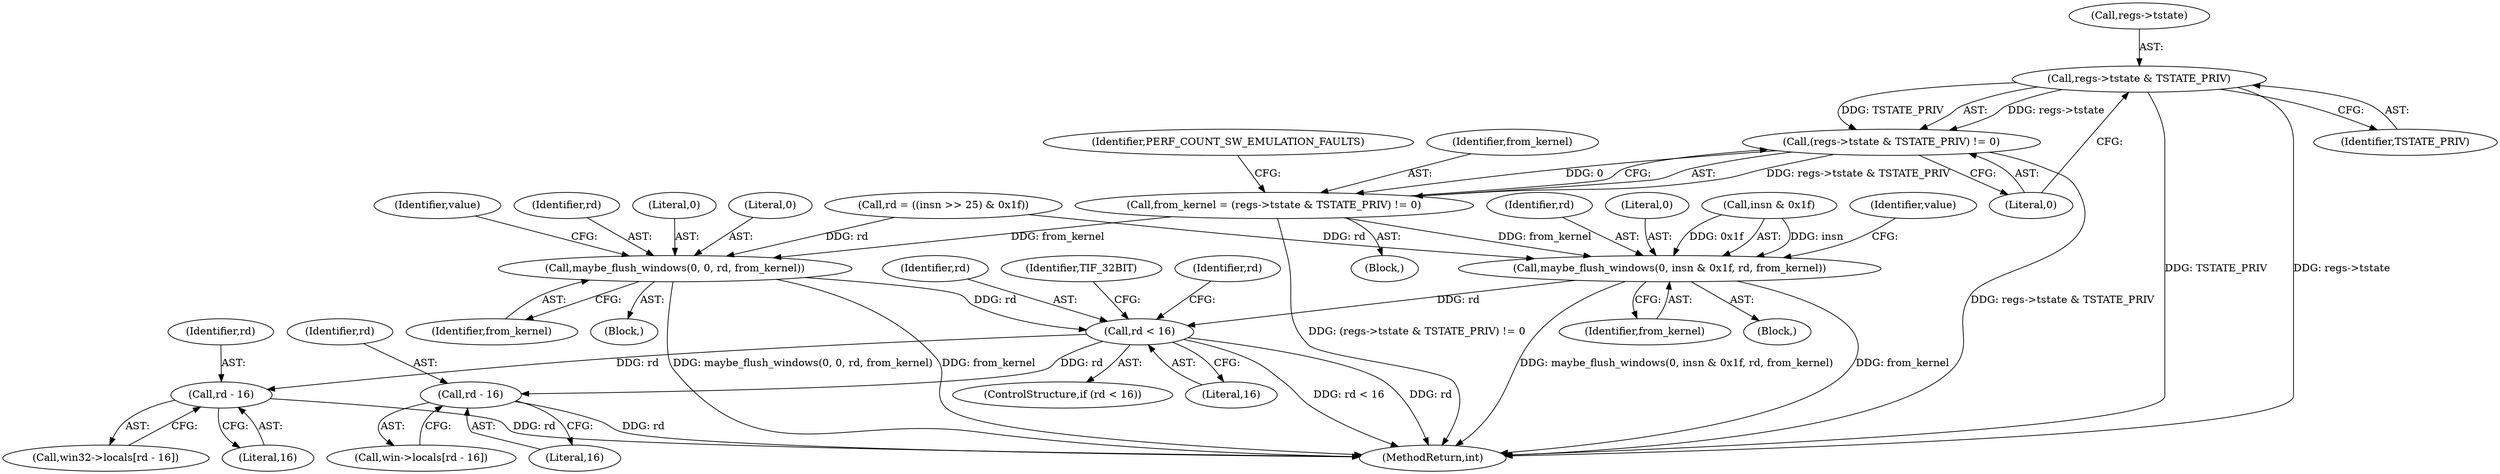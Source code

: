 digraph "0_linux_a8b0ca17b80e92faab46ee7179ba9e99ccb61233_37@pointer" {
"1000119" [label="(Call,regs->tstate & TSTATE_PRIV)"];
"1000118" [label="(Call,(regs->tstate & TSTATE_PRIV) != 0)"];
"1000116" [label="(Call,from_kernel = (regs->tstate & TSTATE_PRIV) != 0)"];
"1000136" [label="(Call,maybe_flush_windows(0, 0, rd, from_kernel))"];
"1000186" [label="(Call,rd < 16)"];
"1000226" [label="(Call,rd - 16)"];
"1000250" [label="(Call,rd - 16)"];
"1000147" [label="(Call,maybe_flush_windows(0, insn & 0x1f, rd, from_kernel))"];
"1000187" [label="(Identifier,rd)"];
"1000123" [label="(Identifier,TSTATE_PRIV)"];
"1000146" [label="(Block,)"];
"1000203" [label="(Identifier,TIF_32BIT)"];
"1000140" [label="(Identifier,from_kernel)"];
"1000142" [label="(Identifier,value)"];
"1000185" [label="(ControlStructure,if (rd < 16))"];
"1000186" [label="(Call,rd < 16)"];
"1000119" [label="(Call,regs->tstate & TSTATE_PRIV)"];
"1000222" [label="(Call,win32->locals[rd - 16])"];
"1000257" [label="(MethodReturn,int)"];
"1000137" [label="(Literal,0)"];
"1000155" [label="(Identifier,value)"];
"1000250" [label="(Call,rd - 16)"];
"1000124" [label="(Literal,0)"];
"1000136" [label="(Call,maybe_flush_windows(0, 0, rd, from_kernel))"];
"1000226" [label="(Call,rd - 16)"];
"1000147" [label="(Call,maybe_flush_windows(0, insn & 0x1f, rd, from_kernel))"];
"1000152" [label="(Identifier,rd)"];
"1000126" [label="(Identifier,PERF_COUNT_SW_EMULATION_FAULTS)"];
"1000116" [label="(Call,from_kernel = (regs->tstate & TSTATE_PRIV) != 0)"];
"1000118" [label="(Call,(regs->tstate & TSTATE_PRIV) != 0)"];
"1000148" [label="(Literal,0)"];
"1000138" [label="(Literal,0)"];
"1000117" [label="(Identifier,from_kernel)"];
"1000252" [label="(Literal,16)"];
"1000135" [label="(Block,)"];
"1000108" [label="(Call,rd = ((insn >> 25) & 0x1f))"];
"1000227" [label="(Identifier,rd)"];
"1000188" [label="(Literal,16)"];
"1000153" [label="(Identifier,from_kernel)"];
"1000191" [label="(Identifier,rd)"];
"1000120" [label="(Call,regs->tstate)"];
"1000246" [label="(Call,win->locals[rd - 16])"];
"1000251" [label="(Identifier,rd)"];
"1000149" [label="(Call,insn & 0x1f)"];
"1000139" [label="(Identifier,rd)"];
"1000103" [label="(Block,)"];
"1000228" [label="(Literal,16)"];
"1000119" -> "1000118"  [label="AST: "];
"1000119" -> "1000123"  [label="CFG: "];
"1000120" -> "1000119"  [label="AST: "];
"1000123" -> "1000119"  [label="AST: "];
"1000124" -> "1000119"  [label="CFG: "];
"1000119" -> "1000257"  [label="DDG: TSTATE_PRIV"];
"1000119" -> "1000257"  [label="DDG: regs->tstate"];
"1000119" -> "1000118"  [label="DDG: regs->tstate"];
"1000119" -> "1000118"  [label="DDG: TSTATE_PRIV"];
"1000118" -> "1000116"  [label="AST: "];
"1000118" -> "1000124"  [label="CFG: "];
"1000124" -> "1000118"  [label="AST: "];
"1000116" -> "1000118"  [label="CFG: "];
"1000118" -> "1000257"  [label="DDG: regs->tstate & TSTATE_PRIV"];
"1000118" -> "1000116"  [label="DDG: regs->tstate & TSTATE_PRIV"];
"1000118" -> "1000116"  [label="DDG: 0"];
"1000116" -> "1000103"  [label="AST: "];
"1000117" -> "1000116"  [label="AST: "];
"1000126" -> "1000116"  [label="CFG: "];
"1000116" -> "1000257"  [label="DDG: (regs->tstate & TSTATE_PRIV) != 0"];
"1000116" -> "1000136"  [label="DDG: from_kernel"];
"1000116" -> "1000147"  [label="DDG: from_kernel"];
"1000136" -> "1000135"  [label="AST: "];
"1000136" -> "1000140"  [label="CFG: "];
"1000137" -> "1000136"  [label="AST: "];
"1000138" -> "1000136"  [label="AST: "];
"1000139" -> "1000136"  [label="AST: "];
"1000140" -> "1000136"  [label="AST: "];
"1000142" -> "1000136"  [label="CFG: "];
"1000136" -> "1000257"  [label="DDG: from_kernel"];
"1000136" -> "1000257"  [label="DDG: maybe_flush_windows(0, 0, rd, from_kernel)"];
"1000108" -> "1000136"  [label="DDG: rd"];
"1000136" -> "1000186"  [label="DDG: rd"];
"1000186" -> "1000185"  [label="AST: "];
"1000186" -> "1000188"  [label="CFG: "];
"1000187" -> "1000186"  [label="AST: "];
"1000188" -> "1000186"  [label="AST: "];
"1000191" -> "1000186"  [label="CFG: "];
"1000203" -> "1000186"  [label="CFG: "];
"1000186" -> "1000257"  [label="DDG: rd < 16"];
"1000186" -> "1000257"  [label="DDG: rd"];
"1000147" -> "1000186"  [label="DDG: rd"];
"1000186" -> "1000226"  [label="DDG: rd"];
"1000186" -> "1000250"  [label="DDG: rd"];
"1000226" -> "1000222"  [label="AST: "];
"1000226" -> "1000228"  [label="CFG: "];
"1000227" -> "1000226"  [label="AST: "];
"1000228" -> "1000226"  [label="AST: "];
"1000222" -> "1000226"  [label="CFG: "];
"1000226" -> "1000257"  [label="DDG: rd"];
"1000250" -> "1000246"  [label="AST: "];
"1000250" -> "1000252"  [label="CFG: "];
"1000251" -> "1000250"  [label="AST: "];
"1000252" -> "1000250"  [label="AST: "];
"1000246" -> "1000250"  [label="CFG: "];
"1000250" -> "1000257"  [label="DDG: rd"];
"1000147" -> "1000146"  [label="AST: "];
"1000147" -> "1000153"  [label="CFG: "];
"1000148" -> "1000147"  [label="AST: "];
"1000149" -> "1000147"  [label="AST: "];
"1000152" -> "1000147"  [label="AST: "];
"1000153" -> "1000147"  [label="AST: "];
"1000155" -> "1000147"  [label="CFG: "];
"1000147" -> "1000257"  [label="DDG: from_kernel"];
"1000147" -> "1000257"  [label="DDG: maybe_flush_windows(0, insn & 0x1f, rd, from_kernel)"];
"1000149" -> "1000147"  [label="DDG: insn"];
"1000149" -> "1000147"  [label="DDG: 0x1f"];
"1000108" -> "1000147"  [label="DDG: rd"];
}
